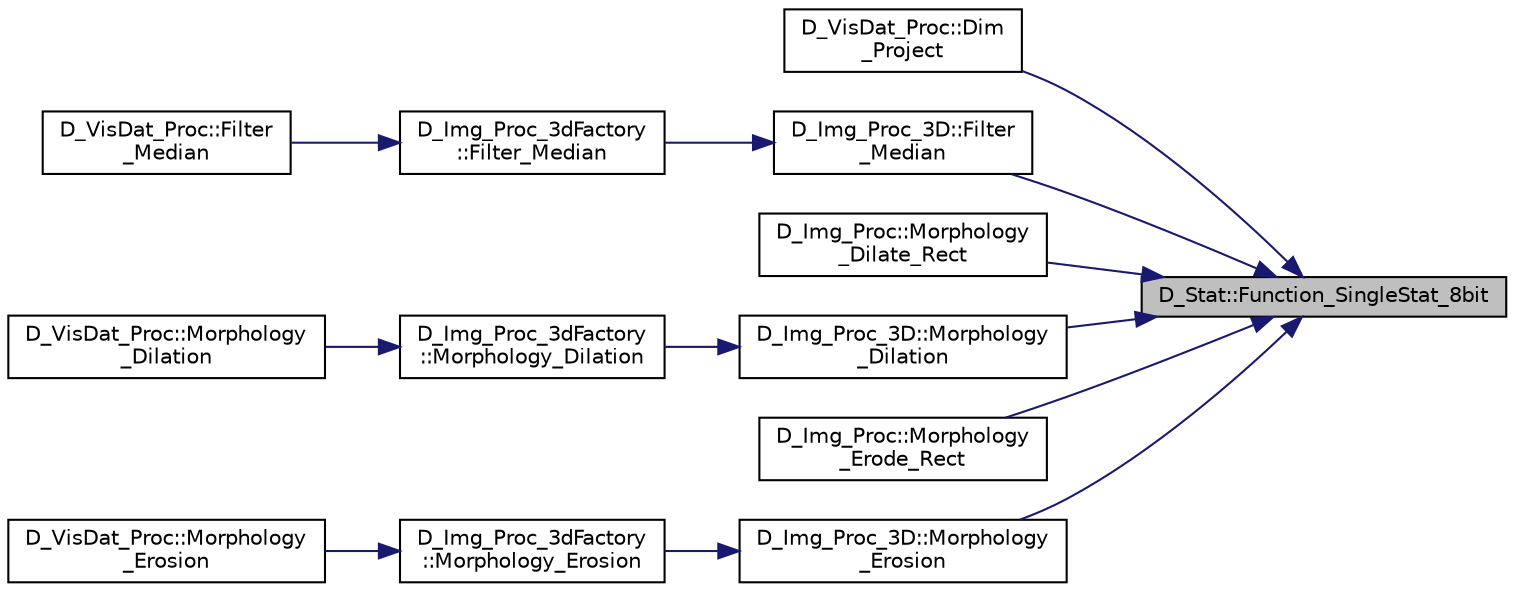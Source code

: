digraph "D_Stat::Function_SingleStat_8bit"
{
 // LATEX_PDF_SIZE
  edge [fontname="Helvetica",fontsize="10",labelfontname="Helvetica",labelfontsize="10"];
  node [fontname="Helvetica",fontsize="10",shape=record];
  rankdir="RL";
  Node1 [label="D_Stat::Function_SingleStat_8bit",height=0.2,width=0.4,color="black", fillcolor="grey75", style="filled", fontcolor="black",tooltip=" "];
  Node1 -> Node2 [dir="back",color="midnightblue",fontsize="10",style="solid",fontname="Helvetica"];
  Node2 [label="D_VisDat_Proc::Dim\l_Project",height=0.2,width=0.4,color="black", fillcolor="white", style="filled",URL="$class_d___vis_dat___proc.html#ad7e00883cfb7526afa9e4224556b3832",tooltip=" "];
  Node1 -> Node3 [dir="back",color="midnightblue",fontsize="10",style="solid",fontname="Helvetica"];
  Node3 [label="D_Img_Proc_3D::Filter\l_Median",height=0.2,width=0.4,color="black", fillcolor="white", style="filled",URL="$class_d___img___proc__3_d.html#abd3b48cc3b815b7eace13b884997bb30",tooltip=" "];
  Node3 -> Node4 [dir="back",color="midnightblue",fontsize="10",style="solid",fontname="Helvetica"];
  Node4 [label="D_Img_Proc_3dFactory\l::Filter_Median",height=0.2,width=0.4,color="black", fillcolor="white", style="filled",URL="$class_d___img___proc__3d_factory.html#a1ce27277458ee2f48464a10d935379fc",tooltip=" "];
  Node4 -> Node5 [dir="back",color="midnightblue",fontsize="10",style="solid",fontname="Helvetica"];
  Node5 [label="D_VisDat_Proc::Filter\l_Median",height=0.2,width=0.4,color="black", fillcolor="white", style="filled",URL="$class_d___vis_dat___proc.html#a83f091f40126c7c654a4044af6f1e49d",tooltip=" "];
  Node1 -> Node6 [dir="back",color="midnightblue",fontsize="10",style="solid",fontname="Helvetica"];
  Node6 [label="D_Img_Proc::Morphology\l_Dilate_Rect",height=0.2,width=0.4,color="black", fillcolor="white", style="filled",URL="$class_d___img___proc.html#a275c5140eb66ebc71a07f33374acbaaa",tooltip=" "];
  Node1 -> Node7 [dir="back",color="midnightblue",fontsize="10",style="solid",fontname="Helvetica"];
  Node7 [label="D_Img_Proc_3D::Morphology\l_Dilation",height=0.2,width=0.4,color="black", fillcolor="white", style="filled",URL="$class_d___img___proc__3_d.html#aac0eaccd66f0ab807a632787ab746440",tooltip=" "];
  Node7 -> Node8 [dir="back",color="midnightblue",fontsize="10",style="solid",fontname="Helvetica"];
  Node8 [label="D_Img_Proc_3dFactory\l::Morphology_Dilation",height=0.2,width=0.4,color="black", fillcolor="white", style="filled",URL="$class_d___img___proc__3d_factory.html#a7b8467fa22c7fd925b9c18f76ecb364a",tooltip=" "];
  Node8 -> Node9 [dir="back",color="midnightblue",fontsize="10",style="solid",fontname="Helvetica"];
  Node9 [label="D_VisDat_Proc::Morphology\l_Dilation",height=0.2,width=0.4,color="black", fillcolor="white", style="filled",URL="$class_d___vis_dat___proc.html#a48b018524c557317d907cb5e0bbdc929",tooltip=" "];
  Node1 -> Node10 [dir="back",color="midnightblue",fontsize="10",style="solid",fontname="Helvetica"];
  Node10 [label="D_Img_Proc::Morphology\l_Erode_Rect",height=0.2,width=0.4,color="black", fillcolor="white", style="filled",URL="$class_d___img___proc.html#a609a60d41855a10dc22aaf229a7fdb25",tooltip=" "];
  Node1 -> Node11 [dir="back",color="midnightblue",fontsize="10",style="solid",fontname="Helvetica"];
  Node11 [label="D_Img_Proc_3D::Morphology\l_Erosion",height=0.2,width=0.4,color="black", fillcolor="white", style="filled",URL="$class_d___img___proc__3_d.html#a6db57be078110d78bbf7e8800b09fd5f",tooltip=" "];
  Node11 -> Node12 [dir="back",color="midnightblue",fontsize="10",style="solid",fontname="Helvetica"];
  Node12 [label="D_Img_Proc_3dFactory\l::Morphology_Erosion",height=0.2,width=0.4,color="black", fillcolor="white", style="filled",URL="$class_d___img___proc__3d_factory.html#a180d07b31ed5f658000e190b2aab8385",tooltip=" "];
  Node12 -> Node13 [dir="back",color="midnightblue",fontsize="10",style="solid",fontname="Helvetica"];
  Node13 [label="D_VisDat_Proc::Morphology\l_Erosion",height=0.2,width=0.4,color="black", fillcolor="white", style="filled",URL="$class_d___vis_dat___proc.html#af7a01a597f28eb5f8986e5dcf7a61361",tooltip=" "];
}
